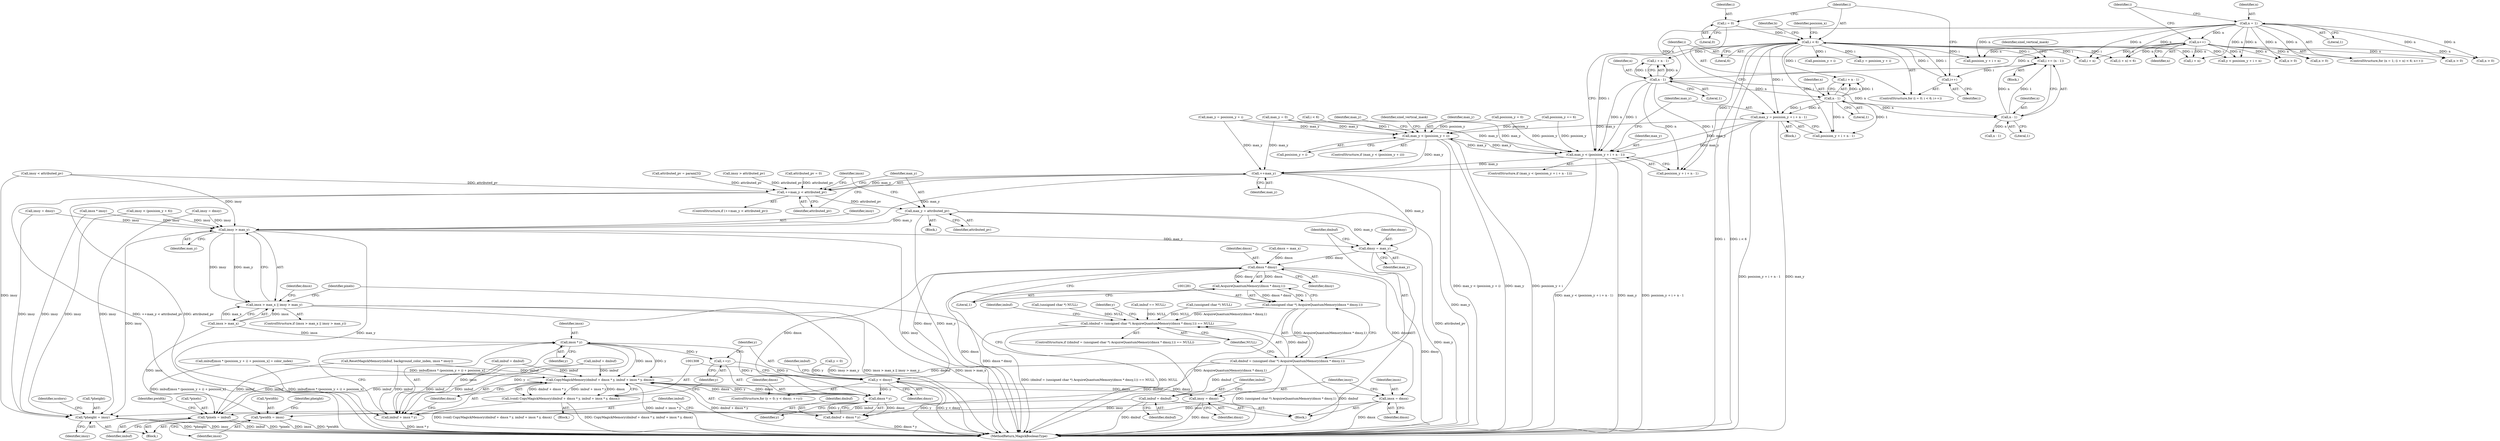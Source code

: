 digraph "0_ImageMagick_10b3823a7619ed22d42764733eb052c4159bc8c1_2@integer" {
"1001211" [label="(Call,max_y = posision_y + i + n - 1)"];
"1001115" [label="(Call,i < 6)"];
"1001112" [label="(Call,i = 0)"];
"1001118" [label="(Call,i++)"];
"1001220" [label="(Call,i += (n - 1))"];
"1001222" [label="(Call,n - 1)"];
"1001217" [label="(Call,n - 1)"];
"1001207" [label="(Call,n - 1)"];
"1001134" [label="(Call,n = 1)"];
"1001142" [label="(Call,n++)"];
"1001092" [label="(Call,max_y < (posision_y + i))"];
"1001201" [label="(Call,max_y < (posision_y + i + n - 1))"];
"1001254" [label="(Call,++max_y)"];
"1001253" [label="(Call,++max_y < attributed_pv)"];
"1001258" [label="(Call,max_y = attributed_pv)"];
"1001266" [label="(Call,imsy > max_y)"];
"1001262" [label="(Call,imsx > max_x || imsy > max_y)"];
"1001273" [label="(Call,dmsy = max_y)"];
"1001283" [label="(Call,dmsx * dmsy)"];
"1001282" [label="(Call,AcquireQuantumMemory(dmsx * dmsy,1))"];
"1001280" [label="(Call,(unsigned char *) AcquireQuantumMemory(dmsx * dmsy,1))"];
"1001277" [label="(Call,(dmbuf = (unsigned char *) AcquireQuantumMemory(dmsx * dmsy,1)) == NULL)"];
"1001278" [label="(Call,dmbuf = (unsigned char *) AcquireQuantumMemory(dmsx * dmsy,1))"];
"1001309" [label="(Call,CopyMagickMemory(dmbuf + dmsx * y, imbuf + imsx * y, dmsx))"];
"1001307" [label="(Call,(void) CopyMagickMemory(dmbuf + dmsx * y, imbuf + imsx * y, dmsx))"];
"1001312" [label="(Call,dmsx * y)"];
"1001310" [label="(Call,dmbuf + dmsx * y)"];
"1001317" [label="(Call,imsx * y)"];
"1001304" [label="(Call,++y)"];
"1001301" [label="(Call,y < dmsy)"];
"1001330" [label="(Call,imsy = dmsy)"];
"1001344" [label="(Call,*pheight = imsy)"];
"1001315" [label="(Call,imbuf + imsx * y)"];
"1001327" [label="(Call,imsx = dmsx)"];
"1001340" [label="(Call,*pwidth = imsx)"];
"1001333" [label="(Call,imbuf = dmbuf)"];
"1001336" [label="(Call,*pixels = imbuf)"];
"1001344" [label="(Call,*pheight = imsy)"];
"1001284" [label="(Identifier,dmsx)"];
"1001212" [label="(Identifier,max_y)"];
"1001256" [label="(Identifier,attributed_pv)"];
"1001159" [label="(Call,posision_y + i)"];
"1001202" [label="(Identifier,max_y)"];
"1001299" [label="(Identifier,y)"];
"1001319" [label="(Identifier,y)"];
"1001112" [label="(Call,i = 0)"];
"1001215" [label="(Call,i + n - 1)"];
"1001098" [label="(Call,max_y = posision_y + i)"];
"1001267" [label="(Identifier,imsy)"];
"1001138" [label="(Call,i + n)"];
"1001137" [label="(Call,(i + n) < 6)"];
"1001094" [label="(Call,posision_y + i)"];
"1001252" [label="(ControlStructure,if (++max_y < attributed_pv))"];
"1000181" [label="(Call,attributed_pv = 0)"];
"1001333" [label="(Call,imbuf = dmbuf)"];
"1001334" [label="(Identifier,imbuf)"];
"1001287" [label="(Identifier,NULL)"];
"1001072" [label="(Call,imbuf[imsx * (posision_y + i) + posision_x] = color_index)"];
"1001203" [label="(Call,posision_y + i + n - 1)"];
"1001208" [label="(Identifier,n)"];
"1001211" [label="(Call,max_y = posision_y + i + n - 1)"];
"1000909" [label="(Call,imsy < (posision_y + 6))"];
"1001274" [label="(Identifier,dmsy)"];
"1001314" [label="(Identifier,y)"];
"1001307" [label="(Call,(void) CopyMagickMemory(dmbuf + dmsx * y, imbuf + imsx * y, dmsx))"];
"1001315" [label="(Call,imbuf + imsx * y)"];
"1001316" [label="(Identifier,imbuf)"];
"1001320" [label="(Identifier,dmsx)"];
"1000514" [label="(Call,n > 0)"];
"1001310" [label="(Call,dmbuf + dmsx * y)"];
"1001099" [label="(Identifier,max_y)"];
"1000170" [label="(Call,max_y = 0)"];
"1001136" [label="(Literal,1)"];
"1000209" [label="(Call,imbuf == NULL)"];
"1001157" [label="(Call,y = posision_y + i)"];
"1001350" [label="(Identifier,ncolors)"];
"1001261" [label="(ControlStructure,if (imsx > max_x || imsy > max_y))"];
"1001133" [label="(ControlStructure,for (n = 1; (i + n) < 6; n++))"];
"1001268" [label="(Identifier,max_y)"];
"1001434" [label="(MethodReturn,MagickBooleanType)"];
"1001259" [label="(Identifier,max_y)"];
"1001275" [label="(Identifier,max_y)"];
"1001091" [label="(ControlStructure,if (max_y < (posision_y + i)))"];
"1001340" [label="(Call,*pwidth = imsx)"];
"1001224" [label="(Literal,1)"];
"1001331" [label="(Identifier,imsy)"];
"1000319" [label="(Call,ResetMagickMemory(imbuf, background_color_index, imsx * imsy))"];
"1001124" [label="(Identifier,b)"];
"1001329" [label="(Identifier,dmsx)"];
"1000595" [label="(Call,imsy > attributed_pv)"];
"1001311" [label="(Identifier,dmbuf)"];
"1001142" [label="(Call,n++)"];
"1001166" [label="(Call,i + n)"];
"1001221" [label="(Identifier,i)"];
"1001309" [label="(Call,CopyMagickMemory(dmbuf + dmsx * y, imbuf + imsx * y, dmsx))"];
"1001304" [label="(Call,++y)"];
"1001020" [label="(Call,imbuf = dmbuf)"];
"1001328" [label="(Identifier,imsx)"];
"1001318" [label="(Identifier,imsx)"];
"1001118" [label="(Call,i++)"];
"1001113" [label="(Identifier,i)"];
"1001345" [label="(Call,*pheight)"];
"1000712" [label="(Call,n > 0)"];
"1001135" [label="(Identifier,n)"];
"1001092" [label="(Call,max_y < (posision_y + i))"];
"1000964" [label="(Call,(unsigned char *) NULL)"];
"1001263" [label="(Call,imsx > max_x)"];
"1001277" [label="(Call,(dmbuf = (unsigned char *) AcquireQuantumMemory(dmsx * dmsy,1)) == NULL)"];
"1001302" [label="(Identifier,y)"];
"1001134" [label="(Call,n = 1)"];
"1001227" [label="(Call,n - 1)"];
"1001279" [label="(Identifier,dmbuf)"];
"1001305" [label="(Identifier,y)"];
"1001306" [label="(Block,)"];
"1001332" [label="(Identifier,dmsy)"];
"1001257" [label="(Block,)"];
"1001301" [label="(Call,y < dmsy)"];
"1001222" [label="(Call,n - 1)"];
"1001114" [label="(Literal,0)"];
"1001115" [label="(Call,i < 6)"];
"1001209" [label="(Literal,1)"];
"1001104" [label="(Identifier,sixel_vertical_mask)"];
"1001330" [label="(Call,imsy = dmsy)"];
"1001262" [label="(Call,imsx > max_x || imsy > max_y)"];
"1001117" [label="(Literal,6)"];
"1001341" [label="(Call,*pwidth)"];
"1001217" [label="(Call,n - 1)"];
"1001278" [label="(Call,dmbuf = (unsigned char *) AcquireQuantumMemory(dmsx * dmsy,1))"];
"1001253" [label="(Call,++max_y < attributed_pv)"];
"1001254" [label="(Call,++max_y)"];
"1001210" [label="(Block,)"];
"1001280" [label="(Call,(unsigned char *) AcquireQuantumMemory(dmsx * dmsy,1))"];
"1001226" [label="(Identifier,sixel_vertical_mask)"];
"1001234" [label="(Identifier,posision_x)"];
"1001270" [label="(Call,dmsx = max_x)"];
"1001298" [label="(Call,y = 0)"];
"1000131" [label="(Block,)"];
"1001264" [label="(Identifier,imsx)"];
"1001276" [label="(ControlStructure,if ((dmbuf = (unsigned char *) AcquireQuantumMemory(dmsx * dmsy,1)) == NULL))"];
"1001346" [label="(Identifier,pheight)"];
"1001205" [label="(Call,i + n - 1)"];
"1001207" [label="(Call,n - 1)"];
"1000665" [label="(Call,imsy = dmsy)"];
"1001342" [label="(Identifier,pwidth)"];
"1001313" [label="(Identifier,dmsx)"];
"1001111" [label="(ControlStructure,for (i = 0; i < 6; i++))"];
"1001285" [label="(Identifier,dmsy)"];
"1001260" [label="(Identifier,attributed_pv)"];
"1001297" [label="(ControlStructure,for (y = 0; y < dmsy; ++y))"];
"1001290" [label="(Identifier,imbuf)"];
"1001220" [label="(Call,i += (n - 1))"];
"1001283" [label="(Call,dmsx * dmsy)"];
"1001127" [label="(Block,)"];
"1001317" [label="(Call,imsx * y)"];
"1001271" [label="(Identifier,dmsx)"];
"1001119" [label="(Identifier,i)"];
"1001347" [label="(Identifier,imsy)"];
"1000612" [label="(Call,(unsigned char *) NULL)"];
"1001164" [label="(Call,posision_y + i + n)"];
"1001201" [label="(Call,max_y < (posision_y + i + n - 1))"];
"1000374" [label="(Call,n > 0)"];
"1001017" [label="(Call,imsy = dmsy)"];
"1001059" [label="(Call,i < 6)"];
"1001255" [label="(Identifier,max_y)"];
"1001336" [label="(Call,*pixels = imbuf)"];
"1001339" [label="(Identifier,imbuf)"];
"1001312" [label="(Call,dmsx * y)"];
"1001335" [label="(Identifier,dmbuf)"];
"1001218" [label="(Identifier,n)"];
"1001343" [label="(Identifier,imsx)"];
"1001223" [label="(Identifier,n)"];
"1000165" [label="(Call,posision_y = 0)"];
"1001219" [label="(Literal,1)"];
"1001093" [label="(Identifier,max_y)"];
"1000884" [label="(Call,posision_y += 6)"];
"1001269" [label="(Block,)"];
"1001282" [label="(Call,AcquireQuantumMemory(dmsx * dmsy,1))"];
"1001303" [label="(Identifier,dmsy)"];
"1001116" [label="(Identifier,i)"];
"1001200" [label="(ControlStructure,if (max_y < (posision_y + i + n - 1)))"];
"1001266" [label="(Call,imsy > max_y)"];
"1000556" [label="(Call,attributed_pv = param[3])"];
"1001139" [label="(Identifier,i)"];
"1001286" [label="(Literal,1)"];
"1001162" [label="(Call,y < posision_y + i + n)"];
"1000322" [label="(Call,imsx * imsy)"];
"1000580" [label="(Call,imsy < attributed_pv)"];
"1001143" [label="(Identifier,n)"];
"1001213" [label="(Call,posision_y + i + n - 1)"];
"1001337" [label="(Call,*pixels)"];
"1001258" [label="(Call,max_y = attributed_pv)"];
"1001322" [label="(Identifier,imbuf)"];
"1001338" [label="(Identifier,pixels)"];
"1001273" [label="(Call,dmsy = max_y)"];
"1000668" [label="(Call,imbuf = dmbuf)"];
"1000687" [label="(Call,n > 0)"];
"1001327" [label="(Call,imsx = dmsx)"];
"1001211" -> "1001210"  [label="AST: "];
"1001211" -> "1001213"  [label="CFG: "];
"1001212" -> "1001211"  [label="AST: "];
"1001213" -> "1001211"  [label="AST: "];
"1001221" -> "1001211"  [label="CFG: "];
"1001211" -> "1001434"  [label="DDG: posision_y + i + n - 1"];
"1001211" -> "1001434"  [label="DDG: max_y"];
"1001211" -> "1001092"  [label="DDG: max_y"];
"1001211" -> "1001201"  [label="DDG: max_y"];
"1001115" -> "1001211"  [label="DDG: i"];
"1001217" -> "1001211"  [label="DDG: n"];
"1001217" -> "1001211"  [label="DDG: 1"];
"1001211" -> "1001254"  [label="DDG: max_y"];
"1001115" -> "1001111"  [label="AST: "];
"1001115" -> "1001117"  [label="CFG: "];
"1001116" -> "1001115"  [label="AST: "];
"1001117" -> "1001115"  [label="AST: "];
"1001124" -> "1001115"  [label="CFG: "];
"1001234" -> "1001115"  [label="CFG: "];
"1001115" -> "1001434"  [label="DDG: i"];
"1001115" -> "1001434"  [label="DDG: i < 6"];
"1001112" -> "1001115"  [label="DDG: i"];
"1001118" -> "1001115"  [label="DDG: i"];
"1001115" -> "1001118"  [label="DDG: i"];
"1001115" -> "1001137"  [label="DDG: i"];
"1001115" -> "1001138"  [label="DDG: i"];
"1001115" -> "1001157"  [label="DDG: i"];
"1001115" -> "1001159"  [label="DDG: i"];
"1001115" -> "1001162"  [label="DDG: i"];
"1001115" -> "1001164"  [label="DDG: i"];
"1001115" -> "1001166"  [label="DDG: i"];
"1001115" -> "1001201"  [label="DDG: i"];
"1001115" -> "1001203"  [label="DDG: i"];
"1001115" -> "1001205"  [label="DDG: i"];
"1001115" -> "1001213"  [label="DDG: i"];
"1001115" -> "1001215"  [label="DDG: i"];
"1001115" -> "1001220"  [label="DDG: i"];
"1001112" -> "1001111"  [label="AST: "];
"1001112" -> "1001114"  [label="CFG: "];
"1001113" -> "1001112"  [label="AST: "];
"1001114" -> "1001112"  [label="AST: "];
"1001116" -> "1001112"  [label="CFG: "];
"1001118" -> "1001111"  [label="AST: "];
"1001118" -> "1001119"  [label="CFG: "];
"1001119" -> "1001118"  [label="AST: "];
"1001116" -> "1001118"  [label="CFG: "];
"1001220" -> "1001118"  [label="DDG: i"];
"1001220" -> "1001127"  [label="AST: "];
"1001220" -> "1001222"  [label="CFG: "];
"1001221" -> "1001220"  [label="AST: "];
"1001222" -> "1001220"  [label="AST: "];
"1001226" -> "1001220"  [label="CFG: "];
"1001222" -> "1001220"  [label="DDG: n"];
"1001222" -> "1001220"  [label="DDG: 1"];
"1001222" -> "1001224"  [label="CFG: "];
"1001223" -> "1001222"  [label="AST: "];
"1001224" -> "1001222"  [label="AST: "];
"1001217" -> "1001222"  [label="DDG: n"];
"1001207" -> "1001222"  [label="DDG: n"];
"1001222" -> "1001227"  [label="DDG: n"];
"1001217" -> "1001215"  [label="AST: "];
"1001217" -> "1001219"  [label="CFG: "];
"1001218" -> "1001217"  [label="AST: "];
"1001219" -> "1001217"  [label="AST: "];
"1001215" -> "1001217"  [label="CFG: "];
"1001217" -> "1001213"  [label="DDG: n"];
"1001217" -> "1001213"  [label="DDG: 1"];
"1001217" -> "1001215"  [label="DDG: n"];
"1001217" -> "1001215"  [label="DDG: 1"];
"1001207" -> "1001217"  [label="DDG: n"];
"1001207" -> "1001205"  [label="AST: "];
"1001207" -> "1001209"  [label="CFG: "];
"1001208" -> "1001207"  [label="AST: "];
"1001209" -> "1001207"  [label="AST: "];
"1001205" -> "1001207"  [label="CFG: "];
"1001207" -> "1001201"  [label="DDG: n"];
"1001207" -> "1001201"  [label="DDG: 1"];
"1001207" -> "1001203"  [label="DDG: n"];
"1001207" -> "1001203"  [label="DDG: 1"];
"1001207" -> "1001205"  [label="DDG: n"];
"1001207" -> "1001205"  [label="DDG: 1"];
"1001134" -> "1001207"  [label="DDG: n"];
"1001142" -> "1001207"  [label="DDG: n"];
"1001134" -> "1001133"  [label="AST: "];
"1001134" -> "1001136"  [label="CFG: "];
"1001135" -> "1001134"  [label="AST: "];
"1001136" -> "1001134"  [label="AST: "];
"1001139" -> "1001134"  [label="CFG: "];
"1001134" -> "1000374"  [label="DDG: n"];
"1001134" -> "1000514"  [label="DDG: n"];
"1001134" -> "1000687"  [label="DDG: n"];
"1001134" -> "1000712"  [label="DDG: n"];
"1001134" -> "1001137"  [label="DDG: n"];
"1001134" -> "1001138"  [label="DDG: n"];
"1001134" -> "1001142"  [label="DDG: n"];
"1001134" -> "1001162"  [label="DDG: n"];
"1001134" -> "1001164"  [label="DDG: n"];
"1001134" -> "1001166"  [label="DDG: n"];
"1001142" -> "1001133"  [label="AST: "];
"1001142" -> "1001143"  [label="CFG: "];
"1001143" -> "1001142"  [label="AST: "];
"1001139" -> "1001142"  [label="CFG: "];
"1001142" -> "1000374"  [label="DDG: n"];
"1001142" -> "1000514"  [label="DDG: n"];
"1001142" -> "1000687"  [label="DDG: n"];
"1001142" -> "1000712"  [label="DDG: n"];
"1001142" -> "1001137"  [label="DDG: n"];
"1001142" -> "1001138"  [label="DDG: n"];
"1001142" -> "1001162"  [label="DDG: n"];
"1001142" -> "1001164"  [label="DDG: n"];
"1001142" -> "1001166"  [label="DDG: n"];
"1001092" -> "1001091"  [label="AST: "];
"1001092" -> "1001094"  [label="CFG: "];
"1001093" -> "1001092"  [label="AST: "];
"1001094" -> "1001092"  [label="AST: "];
"1001099" -> "1001092"  [label="CFG: "];
"1001104" -> "1001092"  [label="CFG: "];
"1001092" -> "1001434"  [label="DDG: posision_y + i"];
"1001092" -> "1001434"  [label="DDG: max_y < (posision_y + i)"];
"1001092" -> "1001434"  [label="DDG: max_y"];
"1001098" -> "1001092"  [label="DDG: max_y"];
"1001201" -> "1001092"  [label="DDG: max_y"];
"1000170" -> "1001092"  [label="DDG: max_y"];
"1000884" -> "1001092"  [label="DDG: posision_y"];
"1000165" -> "1001092"  [label="DDG: posision_y"];
"1001059" -> "1001092"  [label="DDG: i"];
"1001092" -> "1001201"  [label="DDG: max_y"];
"1001092" -> "1001254"  [label="DDG: max_y"];
"1001201" -> "1001200"  [label="AST: "];
"1001201" -> "1001203"  [label="CFG: "];
"1001202" -> "1001201"  [label="AST: "];
"1001203" -> "1001201"  [label="AST: "];
"1001212" -> "1001201"  [label="CFG: "];
"1001221" -> "1001201"  [label="CFG: "];
"1001201" -> "1001434"  [label="DDG: max_y"];
"1001201" -> "1001434"  [label="DDG: posision_y + i + n - 1"];
"1001201" -> "1001434"  [label="DDG: max_y < (posision_y + i + n - 1)"];
"1001098" -> "1001201"  [label="DDG: max_y"];
"1000170" -> "1001201"  [label="DDG: max_y"];
"1000884" -> "1001201"  [label="DDG: posision_y"];
"1000165" -> "1001201"  [label="DDG: posision_y"];
"1001201" -> "1001254"  [label="DDG: max_y"];
"1001254" -> "1001253"  [label="AST: "];
"1001254" -> "1001255"  [label="CFG: "];
"1001255" -> "1001254"  [label="AST: "];
"1001256" -> "1001254"  [label="CFG: "];
"1001254" -> "1001434"  [label="DDG: max_y"];
"1001254" -> "1001253"  [label="DDG: max_y"];
"1001098" -> "1001254"  [label="DDG: max_y"];
"1000170" -> "1001254"  [label="DDG: max_y"];
"1001254" -> "1001266"  [label="DDG: max_y"];
"1001254" -> "1001273"  [label="DDG: max_y"];
"1001253" -> "1001252"  [label="AST: "];
"1001253" -> "1001256"  [label="CFG: "];
"1001256" -> "1001253"  [label="AST: "];
"1001259" -> "1001253"  [label="CFG: "];
"1001264" -> "1001253"  [label="CFG: "];
"1001253" -> "1001434"  [label="DDG: ++max_y < attributed_pv"];
"1001253" -> "1001434"  [label="DDG: attributed_pv"];
"1000181" -> "1001253"  [label="DDG: attributed_pv"];
"1000556" -> "1001253"  [label="DDG: attributed_pv"];
"1000580" -> "1001253"  [label="DDG: attributed_pv"];
"1000595" -> "1001253"  [label="DDG: attributed_pv"];
"1001253" -> "1001258"  [label="DDG: attributed_pv"];
"1001258" -> "1001257"  [label="AST: "];
"1001258" -> "1001260"  [label="CFG: "];
"1001259" -> "1001258"  [label="AST: "];
"1001260" -> "1001258"  [label="AST: "];
"1001264" -> "1001258"  [label="CFG: "];
"1001258" -> "1001434"  [label="DDG: attributed_pv"];
"1001258" -> "1001434"  [label="DDG: max_y"];
"1001258" -> "1001266"  [label="DDG: max_y"];
"1001258" -> "1001273"  [label="DDG: max_y"];
"1001266" -> "1001262"  [label="AST: "];
"1001266" -> "1001268"  [label="CFG: "];
"1001267" -> "1001266"  [label="AST: "];
"1001268" -> "1001266"  [label="AST: "];
"1001262" -> "1001266"  [label="CFG: "];
"1001266" -> "1001434"  [label="DDG: imsy"];
"1001266" -> "1001434"  [label="DDG: max_y"];
"1001266" -> "1001262"  [label="DDG: imsy"];
"1001266" -> "1001262"  [label="DDG: max_y"];
"1001017" -> "1001266"  [label="DDG: imsy"];
"1000909" -> "1001266"  [label="DDG: imsy"];
"1000580" -> "1001266"  [label="DDG: imsy"];
"1000322" -> "1001266"  [label="DDG: imsy"];
"1000665" -> "1001266"  [label="DDG: imsy"];
"1001266" -> "1001273"  [label="DDG: max_y"];
"1001266" -> "1001344"  [label="DDG: imsy"];
"1001262" -> "1001261"  [label="AST: "];
"1001262" -> "1001263"  [label="CFG: "];
"1001263" -> "1001262"  [label="AST: "];
"1001271" -> "1001262"  [label="CFG: "];
"1001338" -> "1001262"  [label="CFG: "];
"1001262" -> "1001434"  [label="DDG: imsy > max_y"];
"1001262" -> "1001434"  [label="DDG: imsx > max_x || imsy > max_y"];
"1001262" -> "1001434"  [label="DDG: imsx > max_x"];
"1001263" -> "1001262"  [label="DDG: imsx"];
"1001263" -> "1001262"  [label="DDG: max_x"];
"1001273" -> "1001269"  [label="AST: "];
"1001273" -> "1001275"  [label="CFG: "];
"1001274" -> "1001273"  [label="AST: "];
"1001275" -> "1001273"  [label="AST: "];
"1001279" -> "1001273"  [label="CFG: "];
"1001273" -> "1001434"  [label="DDG: max_y"];
"1001273" -> "1001283"  [label="DDG: dmsy"];
"1001283" -> "1001282"  [label="AST: "];
"1001283" -> "1001285"  [label="CFG: "];
"1001284" -> "1001283"  [label="AST: "];
"1001285" -> "1001283"  [label="AST: "];
"1001286" -> "1001283"  [label="CFG: "];
"1001283" -> "1001434"  [label="DDG: dmsy"];
"1001283" -> "1001434"  [label="DDG: dmsx"];
"1001283" -> "1001282"  [label="DDG: dmsx"];
"1001283" -> "1001282"  [label="DDG: dmsy"];
"1001270" -> "1001283"  [label="DDG: dmsx"];
"1001283" -> "1001301"  [label="DDG: dmsy"];
"1001283" -> "1001312"  [label="DDG: dmsx"];
"1001283" -> "1001327"  [label="DDG: dmsx"];
"1001282" -> "1001280"  [label="AST: "];
"1001282" -> "1001286"  [label="CFG: "];
"1001286" -> "1001282"  [label="AST: "];
"1001280" -> "1001282"  [label="CFG: "];
"1001282" -> "1001434"  [label="DDG: dmsx * dmsy"];
"1001282" -> "1001280"  [label="DDG: dmsx * dmsy"];
"1001282" -> "1001280"  [label="DDG: 1"];
"1001280" -> "1001278"  [label="AST: "];
"1001281" -> "1001280"  [label="AST: "];
"1001278" -> "1001280"  [label="CFG: "];
"1001280" -> "1001434"  [label="DDG: AcquireQuantumMemory(dmsx * dmsy,1)"];
"1001280" -> "1001277"  [label="DDG: AcquireQuantumMemory(dmsx * dmsy,1)"];
"1001280" -> "1001278"  [label="DDG: AcquireQuantumMemory(dmsx * dmsy,1)"];
"1001277" -> "1001276"  [label="AST: "];
"1001277" -> "1001287"  [label="CFG: "];
"1001278" -> "1001277"  [label="AST: "];
"1001287" -> "1001277"  [label="AST: "];
"1001290" -> "1001277"  [label="CFG: "];
"1001299" -> "1001277"  [label="CFG: "];
"1001277" -> "1001434"  [label="DDG: (dmbuf = (unsigned char *) AcquireQuantumMemory(dmsx * dmsy,1)) == NULL"];
"1001277" -> "1001434"  [label="DDG: NULL"];
"1001278" -> "1001277"  [label="DDG: dmbuf"];
"1000612" -> "1001277"  [label="DDG: NULL"];
"1000964" -> "1001277"  [label="DDG: NULL"];
"1000209" -> "1001277"  [label="DDG: NULL"];
"1001279" -> "1001278"  [label="AST: "];
"1001287" -> "1001278"  [label="CFG: "];
"1001278" -> "1001434"  [label="DDG: (unsigned char *) AcquireQuantumMemory(dmsx * dmsy,1)"];
"1001278" -> "1001434"  [label="DDG: dmbuf"];
"1001278" -> "1001309"  [label="DDG: dmbuf"];
"1001278" -> "1001310"  [label="DDG: dmbuf"];
"1001278" -> "1001333"  [label="DDG: dmbuf"];
"1001309" -> "1001307"  [label="AST: "];
"1001309" -> "1001320"  [label="CFG: "];
"1001310" -> "1001309"  [label="AST: "];
"1001315" -> "1001309"  [label="AST: "];
"1001320" -> "1001309"  [label="AST: "];
"1001307" -> "1001309"  [label="CFG: "];
"1001309" -> "1001434"  [label="DDG: imbuf + imsx * y"];
"1001309" -> "1001434"  [label="DDG: dmbuf + dmsx * y"];
"1001309" -> "1001307"  [label="DDG: dmbuf + dmsx * y"];
"1001309" -> "1001307"  [label="DDG: imbuf + imsx * y"];
"1001309" -> "1001307"  [label="DDG: dmsx"];
"1001312" -> "1001309"  [label="DDG: dmsx"];
"1001312" -> "1001309"  [label="DDG: y"];
"1001309" -> "1001312"  [label="DDG: dmsx"];
"1001020" -> "1001309"  [label="DDG: imbuf"];
"1001072" -> "1001309"  [label="DDG: imbuf[imsx * (posision_y + i) + posision_x]"];
"1000668" -> "1001309"  [label="DDG: imbuf"];
"1000319" -> "1001309"  [label="DDG: imbuf"];
"1001317" -> "1001309"  [label="DDG: imsx"];
"1001317" -> "1001309"  [label="DDG: y"];
"1001309" -> "1001327"  [label="DDG: dmsx"];
"1001307" -> "1001306"  [label="AST: "];
"1001308" -> "1001307"  [label="AST: "];
"1001305" -> "1001307"  [label="CFG: "];
"1001307" -> "1001434"  [label="DDG: CopyMagickMemory(dmbuf + dmsx * y, imbuf + imsx * y, dmsx)"];
"1001307" -> "1001434"  [label="DDG: (void) CopyMagickMemory(dmbuf + dmsx * y, imbuf + imsx * y, dmsx)"];
"1001312" -> "1001310"  [label="AST: "];
"1001312" -> "1001314"  [label="CFG: "];
"1001313" -> "1001312"  [label="AST: "];
"1001314" -> "1001312"  [label="AST: "];
"1001310" -> "1001312"  [label="CFG: "];
"1001312" -> "1001310"  [label="DDG: dmsx"];
"1001312" -> "1001310"  [label="DDG: y"];
"1001301" -> "1001312"  [label="DDG: y"];
"1001312" -> "1001317"  [label="DDG: y"];
"1001311" -> "1001310"  [label="AST: "];
"1001316" -> "1001310"  [label="CFG: "];
"1001310" -> "1001434"  [label="DDG: dmsx * y"];
"1001317" -> "1001315"  [label="AST: "];
"1001317" -> "1001319"  [label="CFG: "];
"1001318" -> "1001317"  [label="AST: "];
"1001319" -> "1001317"  [label="AST: "];
"1001315" -> "1001317"  [label="CFG: "];
"1001317" -> "1001304"  [label="DDG: y"];
"1001317" -> "1001315"  [label="DDG: imsx"];
"1001317" -> "1001315"  [label="DDG: y"];
"1001263" -> "1001317"  [label="DDG: imsx"];
"1001304" -> "1001297"  [label="AST: "];
"1001304" -> "1001305"  [label="CFG: "];
"1001305" -> "1001304"  [label="AST: "];
"1001302" -> "1001304"  [label="CFG: "];
"1001304" -> "1001301"  [label="DDG: y"];
"1001301" -> "1001297"  [label="AST: "];
"1001301" -> "1001303"  [label="CFG: "];
"1001302" -> "1001301"  [label="AST: "];
"1001303" -> "1001301"  [label="AST: "];
"1001308" -> "1001301"  [label="CFG: "];
"1001322" -> "1001301"  [label="CFG: "];
"1001301" -> "1001434"  [label="DDG: y"];
"1001301" -> "1001434"  [label="DDG: y < dmsy"];
"1001298" -> "1001301"  [label="DDG: y"];
"1001301" -> "1001330"  [label="DDG: dmsy"];
"1001330" -> "1001269"  [label="AST: "];
"1001330" -> "1001332"  [label="CFG: "];
"1001331" -> "1001330"  [label="AST: "];
"1001332" -> "1001330"  [label="AST: "];
"1001334" -> "1001330"  [label="CFG: "];
"1001330" -> "1001434"  [label="DDG: dmsy"];
"1001330" -> "1001344"  [label="DDG: imsy"];
"1001344" -> "1000131"  [label="AST: "];
"1001344" -> "1001347"  [label="CFG: "];
"1001345" -> "1001344"  [label="AST: "];
"1001347" -> "1001344"  [label="AST: "];
"1001350" -> "1001344"  [label="CFG: "];
"1001344" -> "1001434"  [label="DDG: imsy"];
"1001344" -> "1001434"  [label="DDG: *pheight"];
"1001017" -> "1001344"  [label="DDG: imsy"];
"1000909" -> "1001344"  [label="DDG: imsy"];
"1000580" -> "1001344"  [label="DDG: imsy"];
"1000322" -> "1001344"  [label="DDG: imsy"];
"1000665" -> "1001344"  [label="DDG: imsy"];
"1001316" -> "1001315"  [label="AST: "];
"1001320" -> "1001315"  [label="CFG: "];
"1001315" -> "1001434"  [label="DDG: imsx * y"];
"1001020" -> "1001315"  [label="DDG: imbuf"];
"1001072" -> "1001315"  [label="DDG: imbuf[imsx * (posision_y + i) + posision_x]"];
"1000668" -> "1001315"  [label="DDG: imbuf"];
"1000319" -> "1001315"  [label="DDG: imbuf"];
"1001327" -> "1001269"  [label="AST: "];
"1001327" -> "1001329"  [label="CFG: "];
"1001328" -> "1001327"  [label="AST: "];
"1001329" -> "1001327"  [label="AST: "];
"1001331" -> "1001327"  [label="CFG: "];
"1001327" -> "1001434"  [label="DDG: dmsx"];
"1001327" -> "1001340"  [label="DDG: imsx"];
"1001340" -> "1000131"  [label="AST: "];
"1001340" -> "1001343"  [label="CFG: "];
"1001341" -> "1001340"  [label="AST: "];
"1001343" -> "1001340"  [label="AST: "];
"1001346" -> "1001340"  [label="CFG: "];
"1001340" -> "1001434"  [label="DDG: *pwidth"];
"1001340" -> "1001434"  [label="DDG: imsx"];
"1001263" -> "1001340"  [label="DDG: imsx"];
"1001333" -> "1001269"  [label="AST: "];
"1001333" -> "1001335"  [label="CFG: "];
"1001334" -> "1001333"  [label="AST: "];
"1001335" -> "1001333"  [label="AST: "];
"1001338" -> "1001333"  [label="CFG: "];
"1001333" -> "1001434"  [label="DDG: dmbuf"];
"1001333" -> "1001336"  [label="DDG: imbuf"];
"1001336" -> "1000131"  [label="AST: "];
"1001336" -> "1001339"  [label="CFG: "];
"1001337" -> "1001336"  [label="AST: "];
"1001339" -> "1001336"  [label="AST: "];
"1001342" -> "1001336"  [label="CFG: "];
"1001336" -> "1001434"  [label="DDG: *pixels"];
"1001336" -> "1001434"  [label="DDG: imbuf"];
"1001020" -> "1001336"  [label="DDG: imbuf"];
"1001072" -> "1001336"  [label="DDG: imbuf[imsx * (posision_y + i) + posision_x]"];
"1000319" -> "1001336"  [label="DDG: imbuf"];
"1000668" -> "1001336"  [label="DDG: imbuf"];
}
